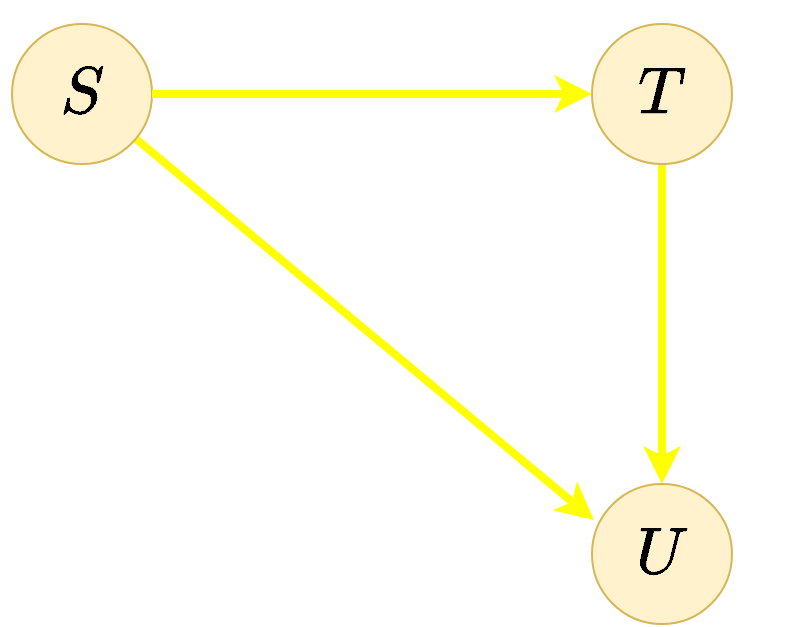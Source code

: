 <mxfile version="20.3.0" type="device"><diagram id="RpSC8D_7PxlRDnSIaeTg" name="Página-1"><mxGraphModel dx="1102" dy="855" grid="1" gridSize="10" guides="1" tooltips="1" connect="1" arrows="1" fold="1" page="1" pageScale="1" pageWidth="2336" pageHeight="1654" math="1" shadow="0"><root><mxCell id="0"/><mxCell id="1" parent="0"/><mxCell id="oX9mP0ydSQpEH_y0BN08-9" style="rounded=0;orthogonalLoop=1;jettySize=auto;html=1;strokeWidth=4;fontSize=28;entryX=0.014;entryY=0.257;entryDx=0;entryDy=0;entryPerimeter=0;strokeColor=#FFFF00;fontColor=#FFFFFF;" edge="1" parent="1" source="oX9mP0ydSQpEH_y0BN08-1" target="oX9mP0ydSQpEH_y0BN08-3"><mxGeometry relative="1" as="geometry"><mxPoint x="350" y="490" as="targetPoint"/></mxGeometry></mxCell><mxCell id="oX9mP0ydSQpEH_y0BN08-1" value="$$S$$" style="ellipse;whiteSpace=wrap;html=1;fontSize=28;fillColor=#fff2cc;strokeColor=#d6b656;fontColor=#000000;" vertex="1" parent="1"><mxGeometry x="260" y="210" width="70" height="70" as="geometry"/></mxCell><mxCell id="oX9mP0ydSQpEH_y0BN08-8" style="edgeStyle=orthogonalEdgeStyle;rounded=0;orthogonalLoop=1;jettySize=auto;html=1;entryX=0.5;entryY=0;entryDx=0;entryDy=0;strokeWidth=4;fontSize=28;strokeColor=#FFFF00;fontColor=#FFFFFF;" edge="1" parent="1" source="oX9mP0ydSQpEH_y0BN08-2" target="oX9mP0ydSQpEH_y0BN08-3"><mxGeometry relative="1" as="geometry"/></mxCell><mxCell id="oX9mP0ydSQpEH_y0BN08-2" value="$$T$$" style="ellipse;whiteSpace=wrap;html=1;fontSize=28;fillColor=#fff2cc;strokeColor=#d6b656;fontColor=#000000;" vertex="1" parent="1"><mxGeometry x="550" y="210" width="70" height="70" as="geometry"/></mxCell><mxCell id="oX9mP0ydSQpEH_y0BN08-3" value="$$U$$" style="ellipse;whiteSpace=wrap;html=1;fontSize=28;fillColor=#fff2cc;strokeColor=#d6b656;fontColor=#000000;" vertex="1" parent="1"><mxGeometry x="550" y="440" width="70" height="70" as="geometry"/></mxCell><mxCell id="oX9mP0ydSQpEH_y0BN08-4" value="" style="endArrow=classic;html=1;rounded=0;fontSize=28;exitX=1;exitY=0.5;exitDx=0;exitDy=0;entryX=0;entryY=0.5;entryDx=0;entryDy=0;strokeWidth=4;strokeColor=#FFFF00;fontColor=#FFFFFF;" edge="1" parent="1" source="oX9mP0ydSQpEH_y0BN08-1" target="oX9mP0ydSQpEH_y0BN08-2"><mxGeometry width="50" height="50" relative="1" as="geometry"><mxPoint x="540" y="460" as="sourcePoint"/><mxPoint x="590" y="410" as="targetPoint"/></mxGeometry></mxCell><mxCell id="oX9mP0ydSQpEH_y0BN08-10" value="$$g$$" style="text;html=1;strokeColor=none;fillColor=none;align=center;verticalAlign=middle;whiteSpace=wrap;rounded=0;fontSize=28;fontColor=#FFFFFF;" vertex="1" parent="1"><mxGeometry x="584" y="330" width="60" height="30" as="geometry"/></mxCell><mxCell id="oX9mP0ydSQpEH_y0BN08-11" value="$$f$$" style="text;html=1;strokeColor=none;fillColor=none;align=center;verticalAlign=middle;whiteSpace=wrap;rounded=0;fontSize=28;fontColor=#FFFFFF;" vertex="1" parent="1"><mxGeometry x="410" y="200" width="60" height="30" as="geometry"/></mxCell><mxCell id="oX9mP0ydSQpEH_y0BN08-12" value="$$g\circ f$$" style="text;html=1;strokeColor=none;fillColor=none;align=center;verticalAlign=middle;whiteSpace=wrap;rounded=0;fontSize=28;fontColor=#FFFFFF;" vertex="1" parent="1"><mxGeometry x="350" y="360" width="60" height="30" as="geometry"/></mxCell></root></mxGraphModel></diagram></mxfile>
